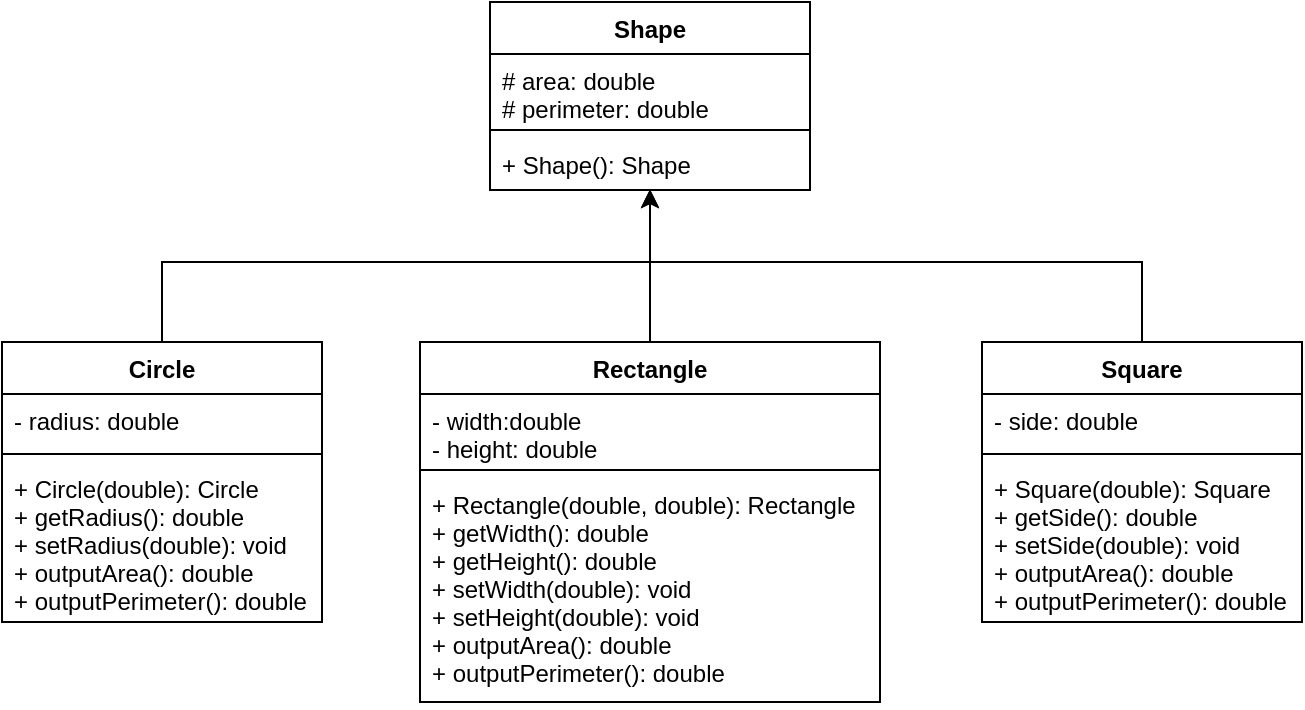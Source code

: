 <mxfile version="13.7.3" type="device"><diagram id="w2ymJFGcNUOlcchL9DTW" name="Page-1"><mxGraphModel dx="918" dy="758" grid="1" gridSize="10" guides="1" tooltips="1" connect="1" arrows="1" fold="1" page="1" pageScale="1" pageWidth="827" pageHeight="1169" math="0" shadow="0"><root><mxCell id="0"/><mxCell id="1" parent="0"/><mxCell id="wIx_hXaOy2V5nHeRErwl-1" value="Shape" style="swimlane;fontStyle=1;align=center;verticalAlign=top;childLayout=stackLayout;horizontal=1;startSize=26;horizontalStack=0;resizeParent=1;resizeParentMax=0;resizeLast=0;collapsible=1;marginBottom=0;" vertex="1" parent="1"><mxGeometry x="334" y="110" width="160" height="94" as="geometry"/></mxCell><mxCell id="wIx_hXaOy2V5nHeRErwl-2" value="# area: double&#10;# perimeter: double" style="text;strokeColor=none;fillColor=none;align=left;verticalAlign=top;spacingLeft=4;spacingRight=4;overflow=hidden;rotatable=0;points=[[0,0.5],[1,0.5]];portConstraint=eastwest;" vertex="1" parent="wIx_hXaOy2V5nHeRErwl-1"><mxGeometry y="26" width="160" height="34" as="geometry"/></mxCell><mxCell id="wIx_hXaOy2V5nHeRErwl-3" value="" style="line;strokeWidth=1;fillColor=none;align=left;verticalAlign=middle;spacingTop=-1;spacingLeft=3;spacingRight=3;rotatable=0;labelPosition=right;points=[];portConstraint=eastwest;" vertex="1" parent="wIx_hXaOy2V5nHeRErwl-1"><mxGeometry y="60" width="160" height="8" as="geometry"/></mxCell><mxCell id="wIx_hXaOy2V5nHeRErwl-4" value="+ Shape(): Shape" style="text;strokeColor=none;fillColor=none;align=left;verticalAlign=top;spacingLeft=4;spacingRight=4;overflow=hidden;rotatable=0;points=[[0,0.5],[1,0.5]];portConstraint=eastwest;" vertex="1" parent="wIx_hXaOy2V5nHeRErwl-1"><mxGeometry y="68" width="160" height="26" as="geometry"/></mxCell><mxCell id="wIx_hXaOy2V5nHeRErwl-34" style="edgeStyle=orthogonalEdgeStyle;rounded=0;orthogonalLoop=1;jettySize=auto;html=1;exitX=0.5;exitY=0;exitDx=0;exitDy=0;" edge="1" parent="1" source="wIx_hXaOy2V5nHeRErwl-17" target="wIx_hXaOy2V5nHeRErwl-4"><mxGeometry relative="1" as="geometry"><Array as="points"><mxPoint x="660" y="240"/><mxPoint x="414" y="240"/></Array></mxGeometry></mxCell><mxCell id="wIx_hXaOy2V5nHeRErwl-17" value="Square" style="swimlane;fontStyle=1;align=center;verticalAlign=top;childLayout=stackLayout;horizontal=1;startSize=26;horizontalStack=0;resizeParent=1;resizeParentMax=0;resizeLast=0;collapsible=1;marginBottom=0;" vertex="1" parent="1"><mxGeometry x="580" y="280" width="160" height="140" as="geometry"/></mxCell><mxCell id="wIx_hXaOy2V5nHeRErwl-18" value="- side: double" style="text;strokeColor=none;fillColor=none;align=left;verticalAlign=top;spacingLeft=4;spacingRight=4;overflow=hidden;rotatable=0;points=[[0,0.5],[1,0.5]];portConstraint=eastwest;" vertex="1" parent="wIx_hXaOy2V5nHeRErwl-17"><mxGeometry y="26" width="160" height="26" as="geometry"/></mxCell><mxCell id="wIx_hXaOy2V5nHeRErwl-19" value="" style="line;strokeWidth=1;fillColor=none;align=left;verticalAlign=middle;spacingTop=-1;spacingLeft=3;spacingRight=3;rotatable=0;labelPosition=right;points=[];portConstraint=eastwest;" vertex="1" parent="wIx_hXaOy2V5nHeRErwl-17"><mxGeometry y="52" width="160" height="8" as="geometry"/></mxCell><mxCell id="wIx_hXaOy2V5nHeRErwl-20" value="+ Square(double): Square&#10;+ getSide(): double&#10;+ setSide(double): void&#10;+ outputArea(): double&#10;+ outputPerimeter(): double" style="text;strokeColor=none;fillColor=none;align=left;verticalAlign=top;spacingLeft=4;spacingRight=4;overflow=hidden;rotatable=0;points=[[0,0.5],[1,0.5]];portConstraint=eastwest;" vertex="1" parent="wIx_hXaOy2V5nHeRErwl-17"><mxGeometry y="60" width="160" height="80" as="geometry"/></mxCell><mxCell id="wIx_hXaOy2V5nHeRErwl-33" style="edgeStyle=orthogonalEdgeStyle;rounded=0;orthogonalLoop=1;jettySize=auto;html=1;exitX=0.5;exitY=0;exitDx=0;exitDy=0;" edge="1" parent="1" source="wIx_hXaOy2V5nHeRErwl-21" target="wIx_hXaOy2V5nHeRErwl-4"><mxGeometry relative="1" as="geometry"><Array as="points"><mxPoint x="170" y="240"/><mxPoint x="414" y="240"/></Array></mxGeometry></mxCell><mxCell id="wIx_hXaOy2V5nHeRErwl-21" value="Circle" style="swimlane;fontStyle=1;align=center;verticalAlign=top;childLayout=stackLayout;horizontal=1;startSize=26;horizontalStack=0;resizeParent=1;resizeParentMax=0;resizeLast=0;collapsible=1;marginBottom=0;" vertex="1" parent="1"><mxGeometry x="90" y="280" width="160" height="140" as="geometry"/></mxCell><mxCell id="wIx_hXaOy2V5nHeRErwl-22" value="- radius: double" style="text;strokeColor=none;fillColor=none;align=left;verticalAlign=top;spacingLeft=4;spacingRight=4;overflow=hidden;rotatable=0;points=[[0,0.5],[1,0.5]];portConstraint=eastwest;" vertex="1" parent="wIx_hXaOy2V5nHeRErwl-21"><mxGeometry y="26" width="160" height="26" as="geometry"/></mxCell><mxCell id="wIx_hXaOy2V5nHeRErwl-23" value="" style="line;strokeWidth=1;fillColor=none;align=left;verticalAlign=middle;spacingTop=-1;spacingLeft=3;spacingRight=3;rotatable=0;labelPosition=right;points=[];portConstraint=eastwest;" vertex="1" parent="wIx_hXaOy2V5nHeRErwl-21"><mxGeometry y="52" width="160" height="8" as="geometry"/></mxCell><mxCell id="wIx_hXaOy2V5nHeRErwl-24" value="+ Circle(double): Circle&#10;+ getRadius(): double&#10;+ setRadius(double): void&#10;+ outputArea(): double&#10;+ outputPerimeter(): double" style="text;strokeColor=none;fillColor=none;align=left;verticalAlign=top;spacingLeft=4;spacingRight=4;overflow=hidden;rotatable=0;points=[[0,0.5],[1,0.5]];portConstraint=eastwest;" vertex="1" parent="wIx_hXaOy2V5nHeRErwl-21"><mxGeometry y="60" width="160" height="80" as="geometry"/></mxCell><mxCell id="wIx_hXaOy2V5nHeRErwl-29" style="edgeStyle=orthogonalEdgeStyle;rounded=0;orthogonalLoop=1;jettySize=auto;html=1;exitX=0.5;exitY=0;exitDx=0;exitDy=0;entryX=0.5;entryY=0.984;entryDx=0;entryDy=0;entryPerimeter=0;" edge="1" parent="1" source="wIx_hXaOy2V5nHeRErwl-9" target="wIx_hXaOy2V5nHeRErwl-4"><mxGeometry relative="1" as="geometry"/></mxCell><mxCell id="wIx_hXaOy2V5nHeRErwl-9" value="Rectangle" style="swimlane;fontStyle=1;align=center;verticalAlign=top;childLayout=stackLayout;horizontal=1;startSize=26;horizontalStack=0;resizeParent=1;resizeParentMax=0;resizeLast=0;collapsible=1;marginBottom=0;" vertex="1" parent="1"><mxGeometry x="299" y="280" width="230" height="180" as="geometry"/></mxCell><mxCell id="wIx_hXaOy2V5nHeRErwl-10" value="- width:double&#10;- height: double" style="text;strokeColor=none;fillColor=none;align=left;verticalAlign=top;spacingLeft=4;spacingRight=4;overflow=hidden;rotatable=0;points=[[0,0.5],[1,0.5]];portConstraint=eastwest;" vertex="1" parent="wIx_hXaOy2V5nHeRErwl-9"><mxGeometry y="26" width="230" height="34" as="geometry"/></mxCell><mxCell id="wIx_hXaOy2V5nHeRErwl-11" value="" style="line;strokeWidth=1;fillColor=none;align=left;verticalAlign=middle;spacingTop=-1;spacingLeft=3;spacingRight=3;rotatable=0;labelPosition=right;points=[];portConstraint=eastwest;" vertex="1" parent="wIx_hXaOy2V5nHeRErwl-9"><mxGeometry y="60" width="230" height="8" as="geometry"/></mxCell><mxCell id="wIx_hXaOy2V5nHeRErwl-12" value="+ Rectangle(double, double): Rectangle&#10;+ getWidth(): double&#10;+ getHeight(): double&#10;+ setWidth(double): void&#10;+ setHeight(double): void&#10;+ outputArea(): double&#10;+ outputPerimeter(): double" style="text;strokeColor=none;fillColor=none;align=left;verticalAlign=top;spacingLeft=4;spacingRight=4;overflow=hidden;rotatable=0;points=[[0,0.5],[1,0.5]];portConstraint=eastwest;" vertex="1" parent="wIx_hXaOy2V5nHeRErwl-9"><mxGeometry y="68" width="230" height="112" as="geometry"/></mxCell></root></mxGraphModel></diagram></mxfile>